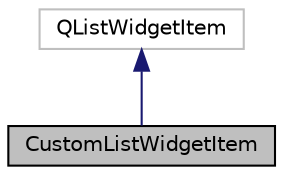 digraph "CustomListWidgetItem"
{
 // LATEX_PDF_SIZE
  edge [fontname="Helvetica",fontsize="10",labelfontname="Helvetica",labelfontsize="10"];
  node [fontname="Helvetica",fontsize="10",shape=record];
  Node2 [label="CustomListWidgetItem",height=0.2,width=0.4,color="black", fillcolor="grey75", style="filled", fontcolor="black",tooltip="The CustomListWidgetItem class, inherits QListWidgetItem."];
  Node3 -> Node2 [dir="back",color="midnightblue",fontsize="10",style="solid",fontname="Helvetica"];
  Node3 [label="QListWidgetItem",height=0.2,width=0.4,color="grey75", fillcolor="white", style="filled",tooltip=" "];
}
